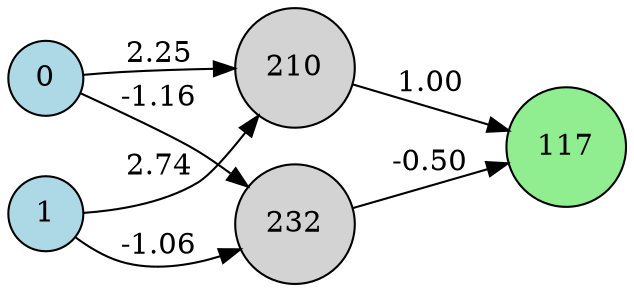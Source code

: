 digraph neat {
  rankdir=LR;
  node [shape=circle];
  node0 [label="0", style=filled, fillcolor=lightblue];
  node1 [label="1", style=filled, fillcolor=lightblue];
  node117 [label="117", style=filled, fillcolor=lightgreen];
  node210 [label="210", style=filled, fillcolor=lightgray];
  node232 [label="232", style=filled, fillcolor=lightgray];
  node0 -> node210 [label="2.25"];
  node210 -> node117 [label="1.00"];
  node1 -> node232 [label="-1.06"];
  node232 -> node117 [label="-0.50"];
  node1 -> node210 [label="2.74"];
  node0 -> node232 [label="-1.16"];
}
